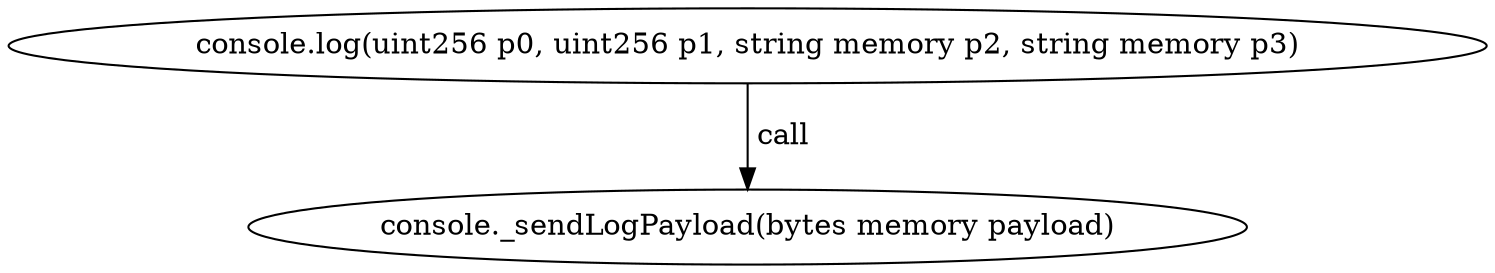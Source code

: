 digraph "" {
	graph [bb="0,0,593.38,124.8"];
	node [label="\N"];
	"console.log(uint256 p0, uint256 p1, string memory p2, string memory p3)"	 [height=0.5,
		pos="296.69,106.8",
		width=8.2414];
	"console._sendLogPayload(bytes memory payload)"	 [height=0.5,
		pos="296.69,18",
		width=5.7372];
	"console.log(uint256 p0, uint256 p1, string memory p2, string memory p3)" -> "console._sendLogPayload(bytes memory payload)" [key=call,
	label=" call",
	lp="308.55,62.4",
	pos="e,296.69,36.072 296.69,88.401 296.69,76.295 296.69,60.208 296.69,46.467"];
}
digraph "" {
	graph [bb="0,0,593.38,124.8"];
	node [label="\N"];
	"console.log(uint256 p0, uint256 p1, string memory p2, string memory p3)"	 [height=0.5,
		pos="296.69,106.8",
		width=8.2414];
	"console._sendLogPayload(bytes memory payload)"	 [height=0.5,
		pos="296.69,18",
		width=5.7372];
	"console.log(uint256 p0, uint256 p1, string memory p2, string memory p3)" -> "console._sendLogPayload(bytes memory payload)" [key=call,
	label=" call",
	lp="308.55,62.4",
	pos="e,296.69,36.072 296.69,88.401 296.69,76.295 296.69,60.208 296.69,46.467"];
}
